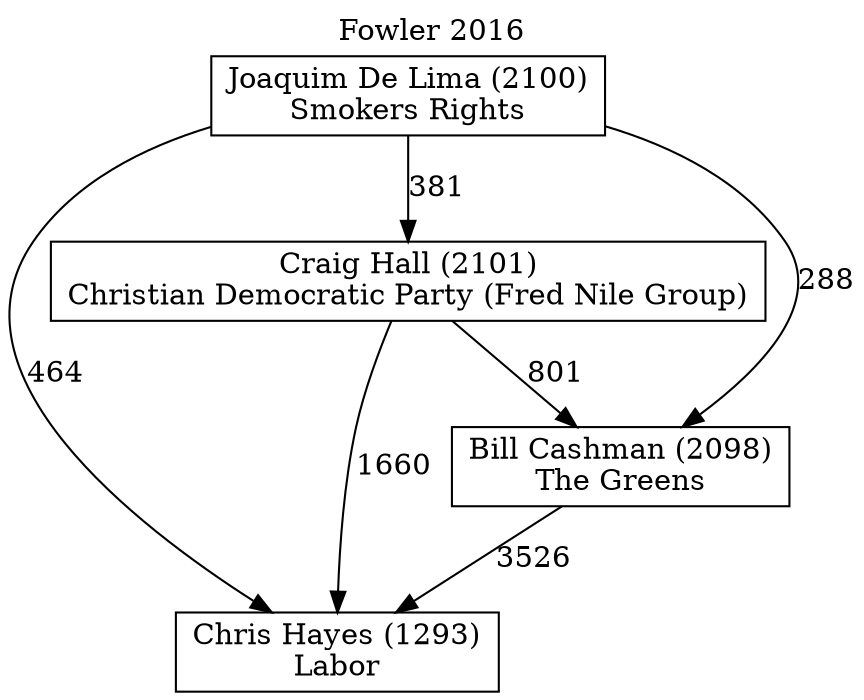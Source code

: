 // House preference flow
digraph "Chris Hayes (1293)_Fowler_2016" {
	graph [label="Fowler 2016" labelloc=t mclimit=10]
	node [shape=box]
	"Craig Hall (2101)" [label="Craig Hall (2101)
Christian Democratic Party (Fred Nile Group)"]
	"Chris Hayes (1293)" [label="Chris Hayes (1293)
Labor"]
	"Bill Cashman (2098)" [label="Bill Cashman (2098)
The Greens"]
	"Joaquim De Lima (2100)" [label="Joaquim De Lima (2100)
Smokers Rights"]
	"Joaquim De Lima (2100)" -> "Chris Hayes (1293)" [label=464]
	"Craig Hall (2101)" -> "Bill Cashman (2098)" [label=801]
	"Joaquim De Lima (2100)" -> "Craig Hall (2101)" [label=381]
	"Craig Hall (2101)" -> "Chris Hayes (1293)" [label=1660]
	"Joaquim De Lima (2100)" -> "Bill Cashman (2098)" [label=288]
	"Bill Cashman (2098)" -> "Chris Hayes (1293)" [label=3526]
}
